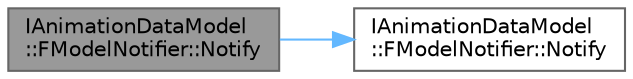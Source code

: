 digraph "IAnimationDataModel::FModelNotifier::Notify"
{
 // INTERACTIVE_SVG=YES
 // LATEX_PDF_SIZE
  bgcolor="transparent";
  edge [fontname=Helvetica,fontsize=10,labelfontname=Helvetica,labelfontsize=10];
  node [fontname=Helvetica,fontsize=10,shape=box,height=0.2,width=0.4];
  rankdir="LR";
  Node1 [id="Node000001",label="IAnimationDataModel\l::FModelNotifier::Notify",height=0.2,width=0.4,color="gray40", fillcolor="grey60", style="filled", fontcolor="black",tooltip="Broadcasts a new EAnimDataModelNotifyType alongside of an empty payload."];
  Node1 -> Node2 [id="edge1_Node000001_Node000002",color="steelblue1",style="solid",tooltip=" "];
  Node2 [id="Node000002",label="IAnimationDataModel\l::FModelNotifier::Notify",height=0.2,width=0.4,color="grey40", fillcolor="white", style="filled",URL="$de/dd3/structIAnimationDataModel_1_1FModelNotifier.html#ade5e9280386c208c62042873e7602f9f",tooltip="Broadcasts a new EAnimDataModelNotifyType with the provided payload data alongside it."];
}
